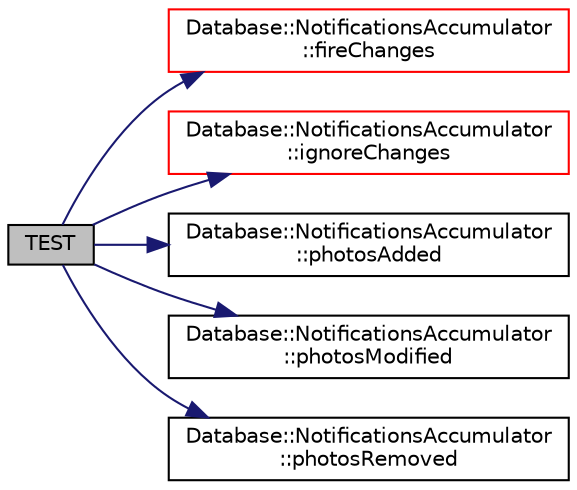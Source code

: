 digraph "TEST"
{
 // LATEX_PDF_SIZE
  edge [fontname="Helvetica",fontsize="10",labelfontname="Helvetica",labelfontsize="10"];
  node [fontname="Helvetica",fontsize="10",shape=record];
  rankdir="LR";
  Node1 [label="TEST",height=0.2,width=0.4,color="black", fillcolor="grey75", style="filled", fontcolor="black",tooltip=" "];
  Node1 -> Node2 [color="midnightblue",fontsize="10",style="solid",fontname="Helvetica"];
  Node2 [label="Database::NotificationsAccumulator\l::fireChanges",height=0.2,width=0.4,color="red", fillcolor="white", style="filled",URL="$class_database_1_1_notifications_accumulator.html#add8fa9f57c069ec1f5710088b72d4b12",tooltip=" "];
  Node1 -> Node5 [color="midnightblue",fontsize="10",style="solid",fontname="Helvetica"];
  Node5 [label="Database::NotificationsAccumulator\l::ignoreChanges",height=0.2,width=0.4,color="red", fillcolor="white", style="filled",URL="$class_database_1_1_notifications_accumulator.html#a6eedbcbd41032d33d263814165278db7",tooltip=" "];
  Node1 -> Node6 [color="midnightblue",fontsize="10",style="solid",fontname="Helvetica"];
  Node6 [label="Database::NotificationsAccumulator\l::photosAdded",height=0.2,width=0.4,color="black", fillcolor="white", style="filled",URL="$class_database_1_1_notifications_accumulator.html#a550481b59f09818160110559abc98f54",tooltip=" "];
  Node1 -> Node7 [color="midnightblue",fontsize="10",style="solid",fontname="Helvetica"];
  Node7 [label="Database::NotificationsAccumulator\l::photosModified",height=0.2,width=0.4,color="black", fillcolor="white", style="filled",URL="$class_database_1_1_notifications_accumulator.html#a51f4c9699c114aeb027fea408670c6a8",tooltip=" "];
  Node1 -> Node8 [color="midnightblue",fontsize="10",style="solid",fontname="Helvetica"];
  Node8 [label="Database::NotificationsAccumulator\l::photosRemoved",height=0.2,width=0.4,color="black", fillcolor="white", style="filled",URL="$class_database_1_1_notifications_accumulator.html#aedbc7205c18d44ac9a1e3b3e987c5c4e",tooltip=" "];
}
